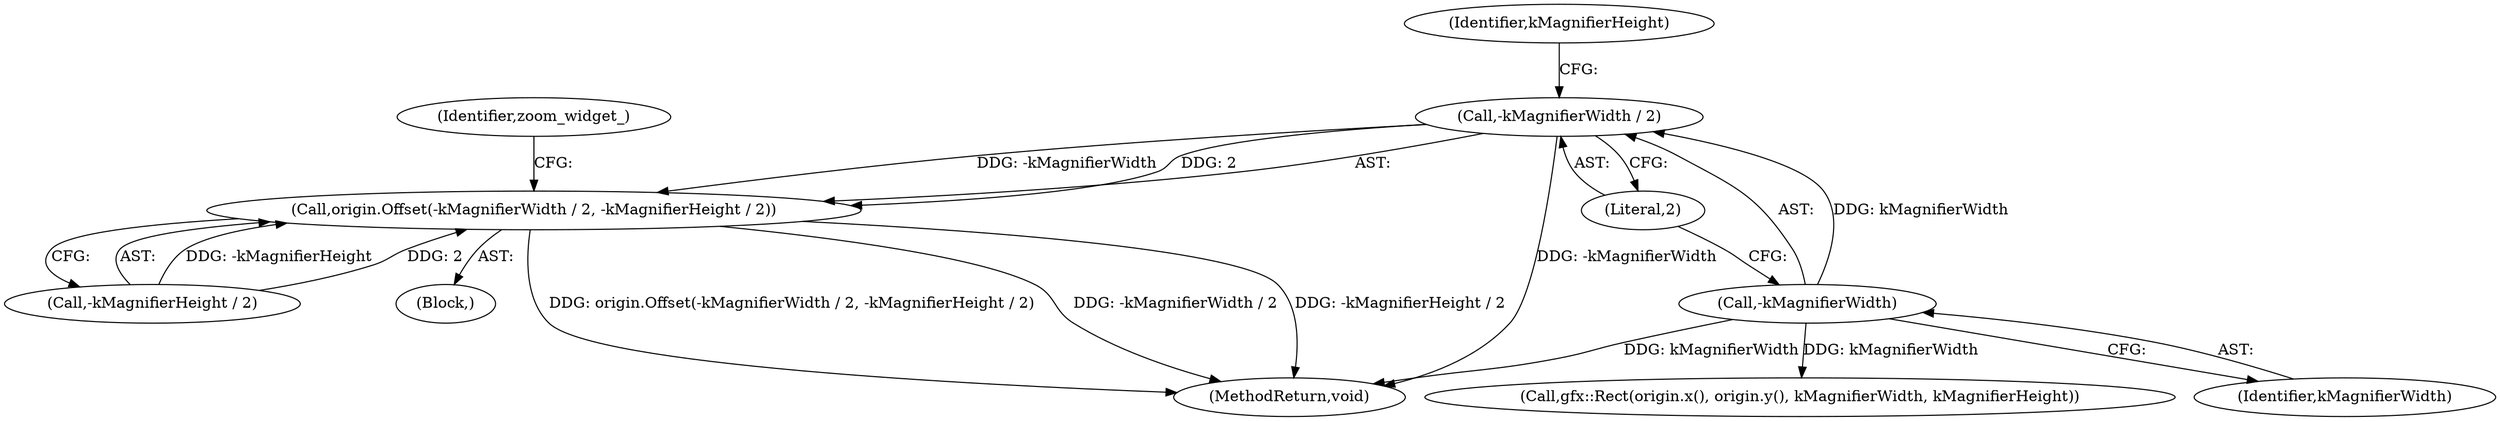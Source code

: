 digraph "1_Chrome_62b8b6e168a12263aab6b88dbef0b900cc37309f_9@del" {
"1000105" [label="(Call,-kMagnifierWidth / 2)"];
"1000106" [label="(Call,-kMagnifierWidth)"];
"1000104" [label="(Call,origin.Offset(-kMagnifierWidth / 2, -kMagnifierHeight / 2))"];
"1000102" [label="(Block,)"];
"1000105" [label="(Call,-kMagnifierWidth / 2)"];
"1000111" [label="(Identifier,kMagnifierHeight)"];
"1000117" [label="(Call,gfx::Rect(origin.x(), origin.y(), kMagnifierWidth, kMagnifierHeight))"];
"1000107" [label="(Identifier,kMagnifierWidth)"];
"1000106" [label="(Call,-kMagnifierWidth)"];
"1000114" [label="(Identifier,zoom_widget_)"];
"1000104" [label="(Call,origin.Offset(-kMagnifierWidth / 2, -kMagnifierHeight / 2))"];
"1000108" [label="(Literal,2)"];
"1000122" [label="(MethodReturn,void)"];
"1000109" [label="(Call,-kMagnifierHeight / 2)"];
"1000105" -> "1000104"  [label="AST: "];
"1000105" -> "1000108"  [label="CFG: "];
"1000106" -> "1000105"  [label="AST: "];
"1000108" -> "1000105"  [label="AST: "];
"1000111" -> "1000105"  [label="CFG: "];
"1000105" -> "1000122"  [label="DDG: -kMagnifierWidth"];
"1000105" -> "1000104"  [label="DDG: -kMagnifierWidth"];
"1000105" -> "1000104"  [label="DDG: 2"];
"1000106" -> "1000105"  [label="DDG: kMagnifierWidth"];
"1000106" -> "1000107"  [label="CFG: "];
"1000107" -> "1000106"  [label="AST: "];
"1000108" -> "1000106"  [label="CFG: "];
"1000106" -> "1000122"  [label="DDG: kMagnifierWidth"];
"1000106" -> "1000117"  [label="DDG: kMagnifierWidth"];
"1000104" -> "1000102"  [label="AST: "];
"1000104" -> "1000109"  [label="CFG: "];
"1000109" -> "1000104"  [label="AST: "];
"1000114" -> "1000104"  [label="CFG: "];
"1000104" -> "1000122"  [label="DDG: origin.Offset(-kMagnifierWidth / 2, -kMagnifierHeight / 2)"];
"1000104" -> "1000122"  [label="DDG: -kMagnifierWidth / 2"];
"1000104" -> "1000122"  [label="DDG: -kMagnifierHeight / 2"];
"1000109" -> "1000104"  [label="DDG: -kMagnifierHeight"];
"1000109" -> "1000104"  [label="DDG: 2"];
}
